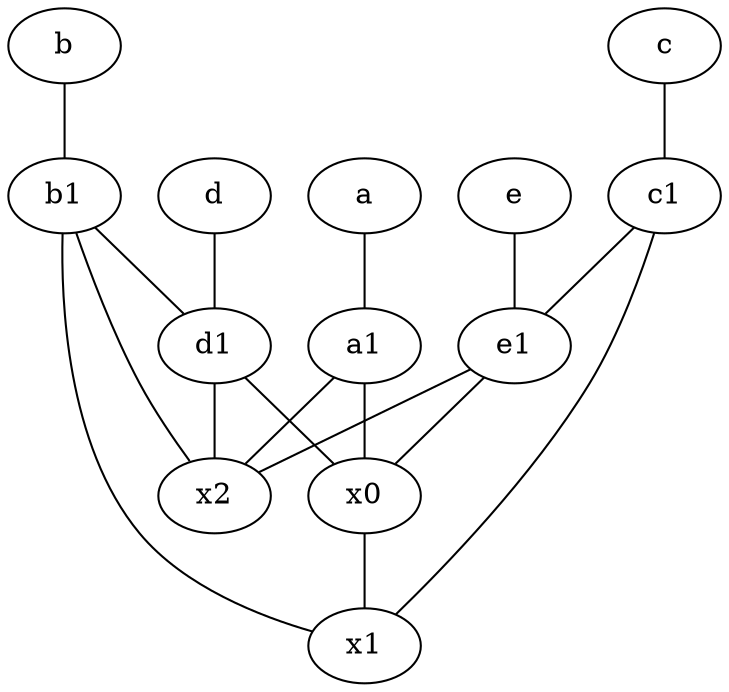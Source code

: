 graph {
	node [labelfontsize=50]
	c1 [labelfontsize=50 pos="4.5,3!"]
	a1 [labelfontsize=50 pos="8,3!"]
	a [labelfontsize=50 pos="8,2!"]
	e [labelfontsize=50 pos="7,9!"]
	d1 [labelfontsize=50 pos="3,5!"]
	d [labelfontsize=50 pos="2,5!"]
	b1 [labelfontsize=50 pos="9,4!"]
	x1 [labelfontsize=50]
	x0 [labelfontsize=50]
	b [labelfontsize=50 pos="10,4!"]
	x2 [labelfontsize=50]
	e1 [labelfontsize=50 pos="7,7!"]
	c [labelfontsize=50 pos="4.5,2!"]
	e1 -- x0
	a -- a1
	c1 -- x1
	b1 -- d1
	a1 -- x0
	d1 -- x2
	e1 -- x2
	b1 -- x2
	d -- d1
	a1 -- x2
	b -- b1
	c1 -- e1
	c -- c1
	d1 -- x0
	x0 -- x1
	e -- e1
	b1 -- x1
}
